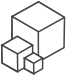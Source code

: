 <?xml version="1.0" encoding="UTF-8"?>
<dia:diagram xmlns:dia="http://www.lysator.liu.se/~alla/dia/">
  <dia:layer name="Fondo" visible="true" active="true">
    <dia:group>
      <dia:group>
        <dia:group>
          <dia:group>
            <dia:object type="Standard - Polygon" version="0" id="O0">
              <dia:attribute name="obj_pos">
                <dia:point val="2.721,3.723"/>
              </dia:attribute>
              <dia:attribute name="obj_bb">
                <dia:rectangle val="1.385,0.657;4.102,3.767"/>
              </dia:attribute>
              <dia:attribute name="poly_points">
                <dia:point val="2.721,3.723"/>
                <dia:point val="1.423,2.948"/>
                <dia:point val="1.446,1.436"/>
                <dia:point val="2.766,0.7"/>
                <dia:point val="4.064,1.476"/>
                <dia:point val="4.041,2.987"/>
              </dia:attribute>
              <dia:attribute name="line_color">
                <dia:color val="#444444"/>
              </dia:attribute>
              <dia:attribute name="line_width">
                <dia:real val="0.075"/>
              </dia:attribute>
              <dia:attribute name="show_background">
                <dia:boolean val="true"/>
              </dia:attribute>
            </dia:object>
            <dia:object type="Standard - Polygon" version="0" id="O1">
              <dia:attribute name="obj_pos">
                <dia:point val="1.446,1.436"/>
              </dia:attribute>
              <dia:attribute name="obj_bb">
                <dia:rectangle val="1.408,0.657;4.101,2.255"/>
              </dia:attribute>
              <dia:attribute name="poly_points">
                <dia:point val="1.446,1.436"/>
                <dia:point val="1.446,1.436"/>
                <dia:point val="2.743,2.211"/>
                <dia:point val="4.063,1.476"/>
                <dia:point val="4.063,1.475"/>
                <dia:point val="2.766,0.7"/>
              </dia:attribute>
              <dia:attribute name="line_color">
                <dia:color val="#444444"/>
              </dia:attribute>
              <dia:attribute name="line_width">
                <dia:real val="0.075"/>
              </dia:attribute>
              <dia:attribute name="show_background">
                <dia:boolean val="true"/>
              </dia:attribute>
            </dia:object>
            <dia:object type="Standard - Polygon" version="0" id="O2">
              <dia:attribute name="obj_pos">
                <dia:point val="1.445,1.437"/>
              </dia:attribute>
              <dia:attribute name="obj_bb">
                <dia:rectangle val="1.408,1.394;2.797,3.748"/>
              </dia:attribute>
              <dia:attribute name="poly_points">
                <dia:point val="1.445,1.437"/>
                <dia:point val="1.445,1.437"/>
                <dia:point val="1.448,2.948"/>
                <dia:point val="2.759,3.701"/>
                <dia:point val="2.76,3.701"/>
                <dia:point val="2.756,2.19"/>
              </dia:attribute>
              <dia:attribute name="line_color">
                <dia:color val="#444444"/>
              </dia:attribute>
              <dia:attribute name="line_width">
                <dia:real val="0.075"/>
              </dia:attribute>
              <dia:attribute name="show_background">
                <dia:boolean val="true"/>
              </dia:attribute>
            </dia:object>
          </dia:group>
        </dia:group>
        <dia:group>
          <dia:group>
            <dia:object type="Standard - Polygon" version="0" id="O3">
              <dia:attribute name="obj_pos">
                <dia:point val="1.703,4.199"/>
              </dia:attribute>
              <dia:attribute name="obj_bb">
                <dia:rectangle val="0.899,2.383;2.509,4.242"/>
              </dia:attribute>
              <dia:attribute name="poly_points">
                <dia:point val="1.703,4.199"/>
                <dia:point val="0.936,3.755"/>
                <dia:point val="0.936,2.869"/>
                <dia:point val="1.704,2.426"/>
                <dia:point val="2.471,2.87"/>
                <dia:point val="2.471,3.756"/>
              </dia:attribute>
              <dia:attribute name="line_color">
                <dia:color val="#444444"/>
              </dia:attribute>
              <dia:attribute name="line_width">
                <dia:real val="0.075"/>
              </dia:attribute>
              <dia:attribute name="show_background">
                <dia:boolean val="true"/>
              </dia:attribute>
            </dia:object>
            <dia:object type="Standard - Polygon" version="0" id="O4">
              <dia:attribute name="obj_pos">
                <dia:point val="0.936,2.869"/>
              </dia:attribute>
              <dia:attribute name="obj_bb">
                <dia:rectangle val="0.899,2.383;2.509,3.356"/>
              </dia:attribute>
              <dia:attribute name="poly_points">
                <dia:point val="0.936,2.869"/>
                <dia:point val="0.936,2.869"/>
                <dia:point val="1.704,3.313"/>
                <dia:point val="2.471,2.87"/>
                <dia:point val="2.471,2.87"/>
                <dia:point val="1.704,2.426"/>
              </dia:attribute>
              <dia:attribute name="line_color">
                <dia:color val="#444444"/>
              </dia:attribute>
              <dia:attribute name="line_width">
                <dia:real val="0.075"/>
              </dia:attribute>
              <dia:attribute name="show_background">
                <dia:boolean val="true"/>
              </dia:attribute>
            </dia:object>
            <dia:object type="Standard - Polygon" version="0" id="O5">
              <dia:attribute name="obj_pos">
                <dia:point val="0.936,2.869"/>
              </dia:attribute>
              <dia:attribute name="obj_bb">
                <dia:rectangle val="0.898,2.829;1.764,4.23"/>
              </dia:attribute>
              <dia:attribute name="poly_points">
                <dia:point val="0.936,2.869"/>
                <dia:point val="0.936,2.87"/>
                <dia:point val="0.951,3.755"/>
                <dia:point val="1.726,4.185"/>
                <dia:point val="1.726,4.185"/>
                <dia:point val="1.711,3.3"/>
              </dia:attribute>
              <dia:attribute name="line_color">
                <dia:color val="#444444"/>
              </dia:attribute>
              <dia:attribute name="line_width">
                <dia:real val="0.075"/>
              </dia:attribute>
              <dia:attribute name="show_background">
                <dia:boolean val="true"/>
              </dia:attribute>
            </dia:object>
          </dia:group>
        </dia:group>
        <dia:group>
          <dia:group>
            <dia:object type="Standard - Polygon" version="0" id="O6">
              <dia:attribute name="obj_pos">
                <dia:point val="2.516,4.3"/>
              </dia:attribute>
              <dia:attribute name="obj_bb">
                <dia:rectangle val="2.025,3.208;3.008,4.343"/>
              </dia:attribute>
              <dia:attribute name="poly_points">
                <dia:point val="2.516,4.3"/>
                <dia:point val="2.062,4.038"/>
                <dia:point val="2.062,3.513"/>
                <dia:point val="2.517,3.251"/>
                <dia:point val="2.971,3.514"/>
                <dia:point val="2.97,4.038"/>
              </dia:attribute>
              <dia:attribute name="line_color">
                <dia:color val="#444444"/>
              </dia:attribute>
              <dia:attribute name="line_width">
                <dia:real val="0.075"/>
              </dia:attribute>
              <dia:attribute name="show_background">
                <dia:boolean val="true"/>
              </dia:attribute>
            </dia:object>
            <dia:object type="Standard - Polygon" version="0" id="O7">
              <dia:attribute name="obj_pos">
                <dia:point val="2.062,3.513"/>
              </dia:attribute>
              <dia:attribute name="obj_bb">
                <dia:rectangle val="2.025,3.208;3.008,3.819"/>
              </dia:attribute>
              <dia:attribute name="poly_points">
                <dia:point val="2.062,3.513"/>
                <dia:point val="2.062,3.513"/>
                <dia:point val="2.516,3.776"/>
                <dia:point val="2.97,3.514"/>
                <dia:point val="2.97,3.513"/>
                <dia:point val="2.517,3.251"/>
              </dia:attribute>
              <dia:attribute name="line_color">
                <dia:color val="#444444"/>
              </dia:attribute>
              <dia:attribute name="line_width">
                <dia:real val="0.075"/>
              </dia:attribute>
              <dia:attribute name="show_background">
                <dia:boolean val="true"/>
              </dia:attribute>
            </dia:object>
            <dia:object type="Standard - Polygon" version="0" id="O8">
              <dia:attribute name="obj_pos">
                <dia:point val="2.062,3.513"/>
              </dia:attribute>
              <dia:attribute name="obj_bb">
                <dia:rectangle val="2.024,3.476;2.567,4.342"/>
              </dia:attribute>
              <dia:attribute name="poly_points">
                <dia:point val="2.062,3.513"/>
                <dia:point val="2.062,3.513"/>
                <dia:point val="2.071,4.037"/>
                <dia:point val="2.53,4.292"/>
                <dia:point val="2.53,4.292"/>
                <dia:point val="2.521,3.768"/>
              </dia:attribute>
              <dia:attribute name="line_color">
                <dia:color val="#444444"/>
              </dia:attribute>
              <dia:attribute name="line_width">
                <dia:real val="0.075"/>
              </dia:attribute>
              <dia:attribute name="show_background">
                <dia:boolean val="true"/>
              </dia:attribute>
            </dia:object>
          </dia:group>
        </dia:group>
      </dia:group>
    </dia:group>
  </dia:layer>
</dia:diagram>
